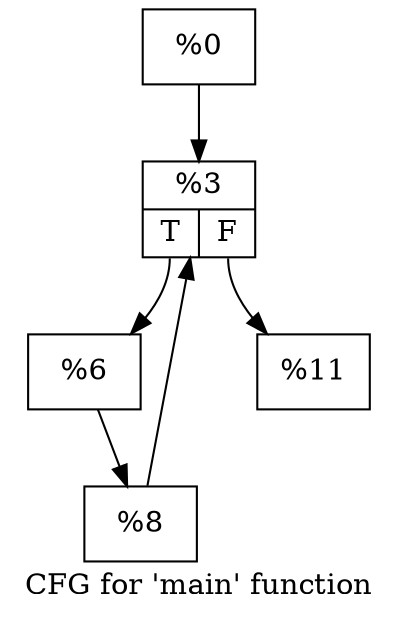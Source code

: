 digraph "CFG for 'main' function" {
	label="CFG for 'main' function";

	Node0x1dfd0f0 [shape=record,label="{%0}"];
	Node0x1dfd0f0 -> Node0x1dfd2b0;
	Node0x1dfd2b0 [shape=record,label="{%3|{<s0>T|<s1>F}}"];
	Node0x1dfd2b0:s0 -> Node0x1dfd300;
	Node0x1dfd2b0:s1 -> Node0x1dfd3a0;
	Node0x1dfd300 [shape=record,label="{%6}"];
	Node0x1dfd300 -> Node0x1dfd350;
	Node0x1dfd350 [shape=record,label="{%8}"];
	Node0x1dfd350 -> Node0x1dfd2b0;
	Node0x1dfd3a0 [shape=record,label="{%11}"];
}
